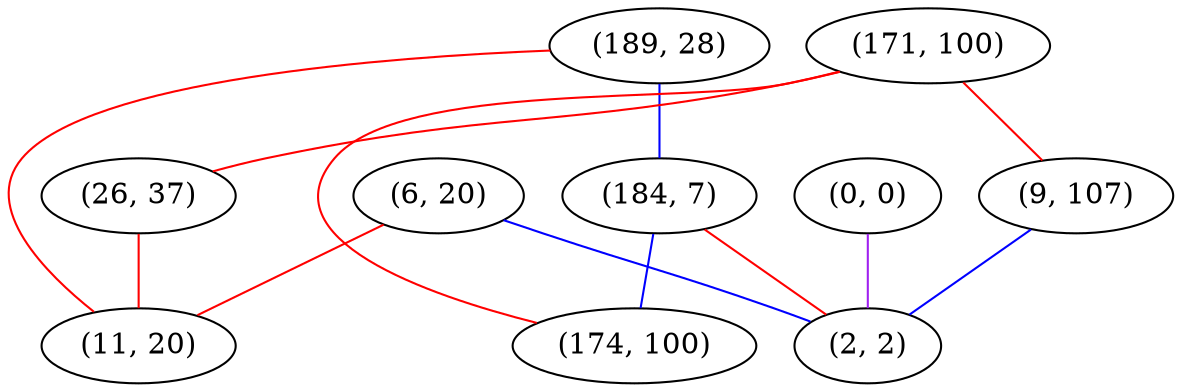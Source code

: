 graph "" {
"(189, 28)";
"(0, 0)";
"(171, 100)";
"(184, 7)";
"(174, 100)";
"(6, 20)";
"(26, 37)";
"(9, 107)";
"(11, 20)";
"(2, 2)";
"(189, 28)" -- "(11, 20)"  [color=red, key=0, weight=1];
"(189, 28)" -- "(184, 7)"  [color=blue, key=0, weight=3];
"(0, 0)" -- "(2, 2)"  [color=purple, key=0, weight=4];
"(171, 100)" -- "(174, 100)"  [color=red, key=0, weight=1];
"(171, 100)" -- "(26, 37)"  [color=red, key=0, weight=1];
"(171, 100)" -- "(9, 107)"  [color=red, key=0, weight=1];
"(184, 7)" -- "(174, 100)"  [color=blue, key=0, weight=3];
"(184, 7)" -- "(2, 2)"  [color=red, key=0, weight=1];
"(6, 20)" -- "(11, 20)"  [color=red, key=0, weight=1];
"(6, 20)" -- "(2, 2)"  [color=blue, key=0, weight=3];
"(26, 37)" -- "(11, 20)"  [color=red, key=0, weight=1];
"(9, 107)" -- "(2, 2)"  [color=blue, key=0, weight=3];
}
